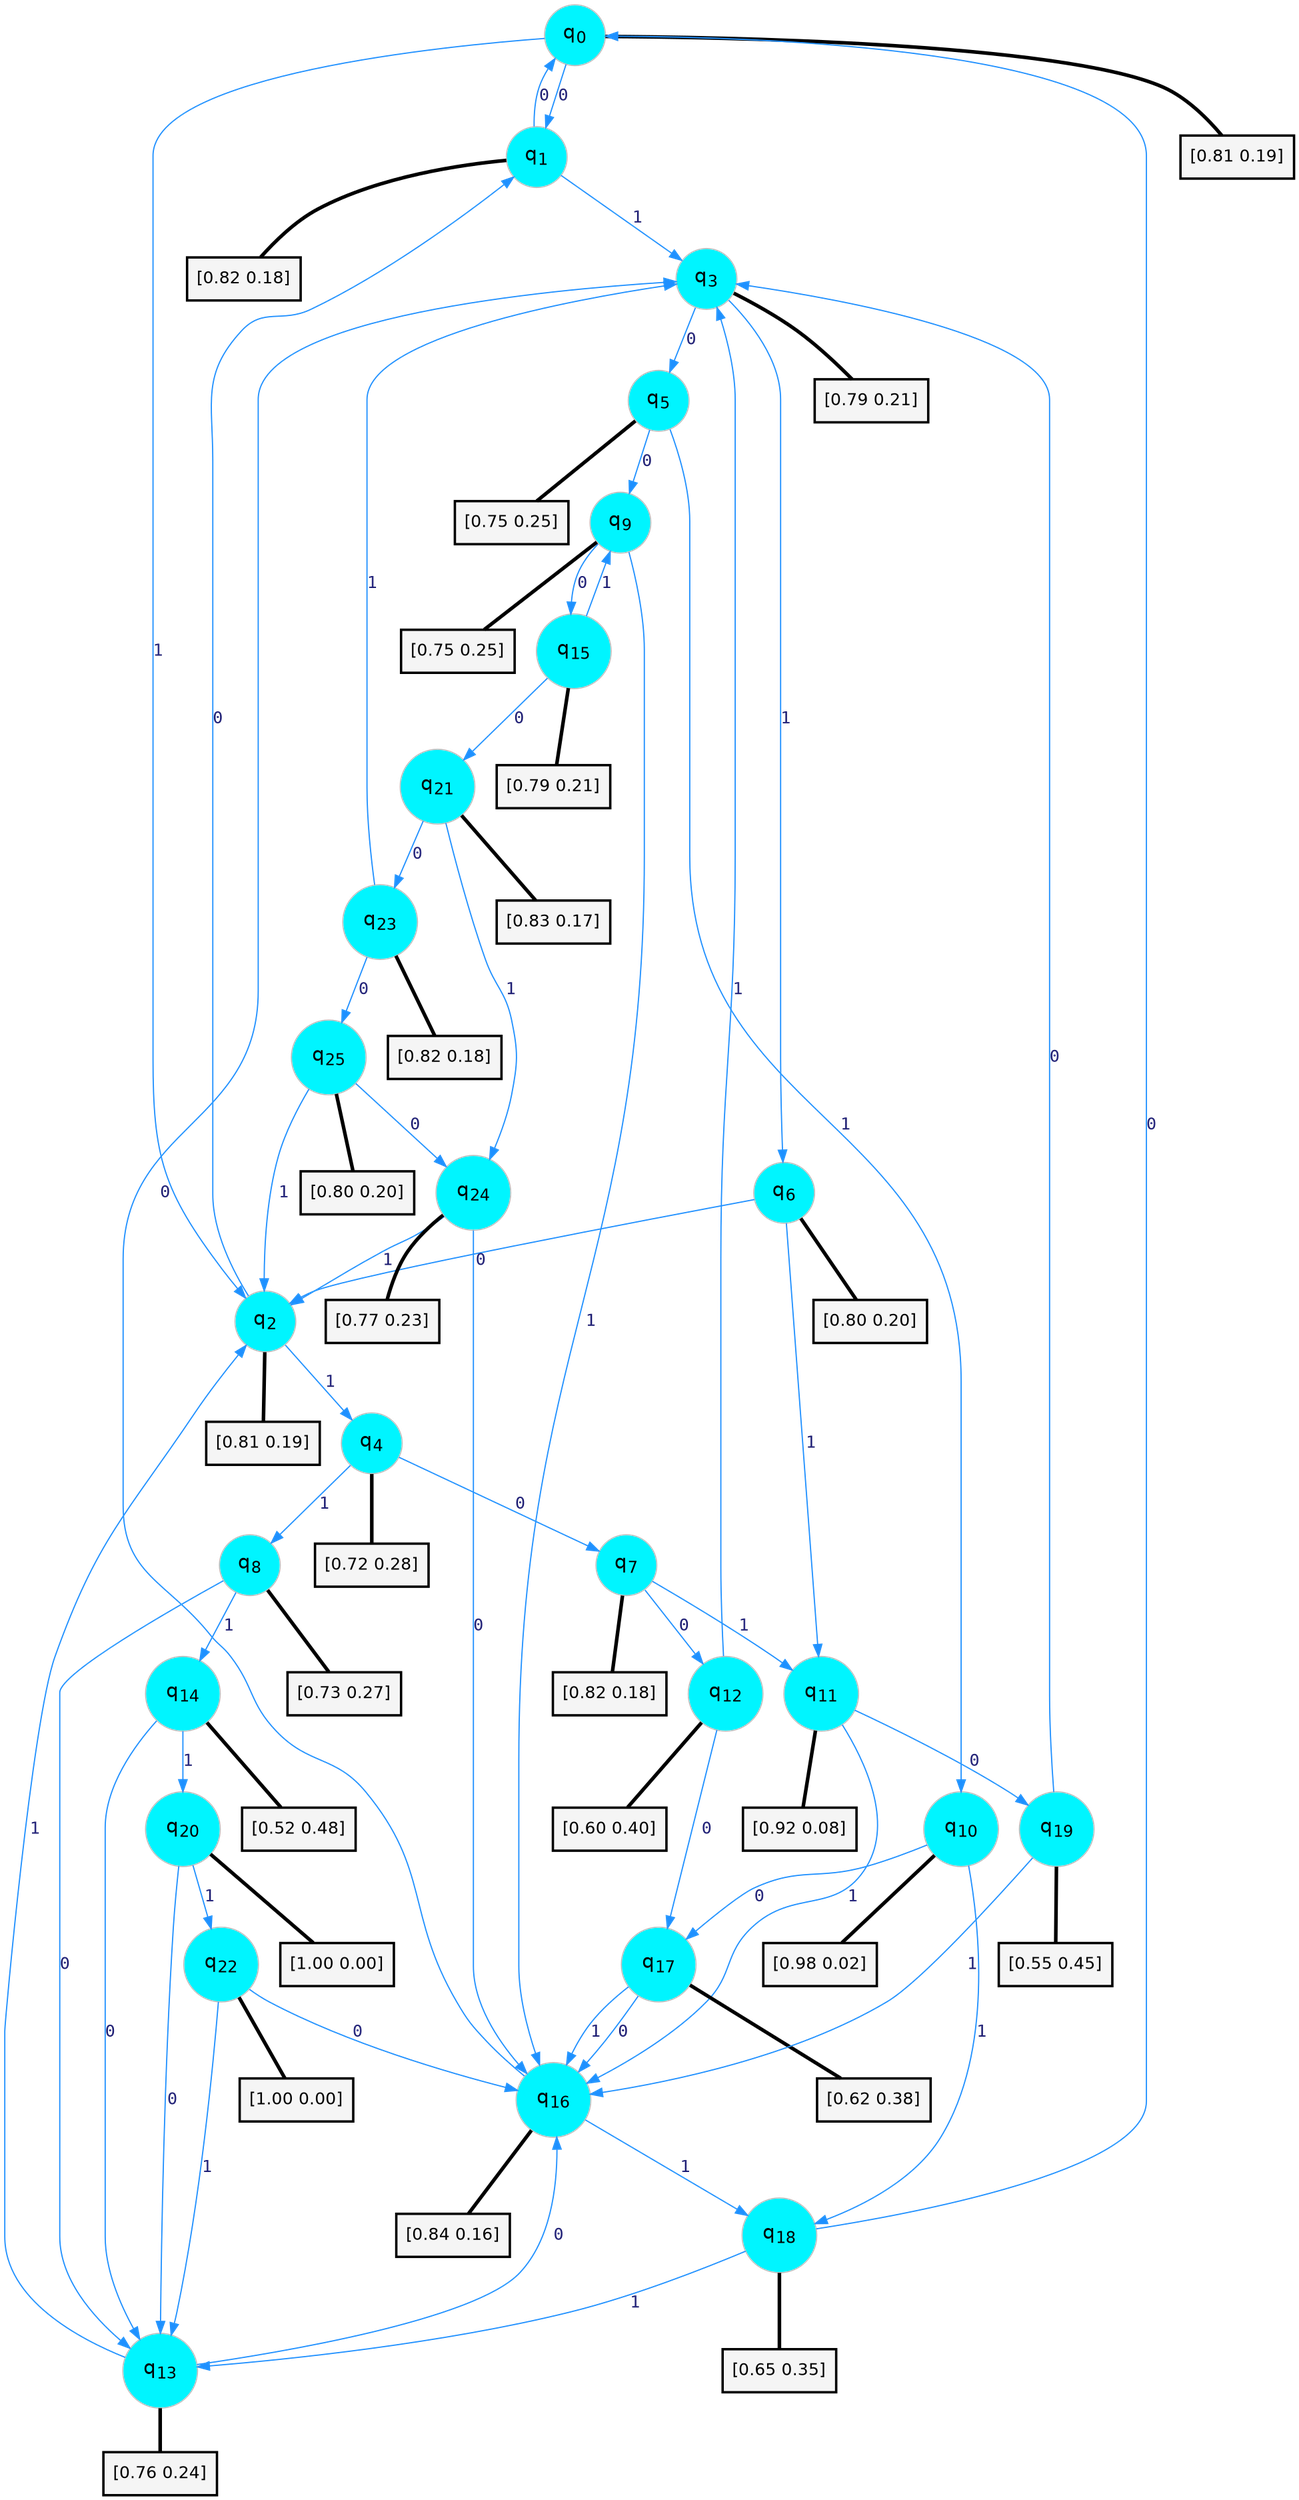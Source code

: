 digraph G {
graph [
bgcolor=transparent, dpi=300, rankdir=TD, size="40,25"];
node [
color=gray, fillcolor=turquoise1, fontcolor=black, fontname=Helvetica, fontsize=16, fontweight=bold, shape=circle, style=filled];
edge [
arrowsize=1, color=dodgerblue1, fontcolor=midnightblue, fontname=courier, fontweight=bold, penwidth=1, style=solid, weight=20];
0[label=<q<SUB>0</SUB>>];
1[label=<q<SUB>1</SUB>>];
2[label=<q<SUB>2</SUB>>];
3[label=<q<SUB>3</SUB>>];
4[label=<q<SUB>4</SUB>>];
5[label=<q<SUB>5</SUB>>];
6[label=<q<SUB>6</SUB>>];
7[label=<q<SUB>7</SUB>>];
8[label=<q<SUB>8</SUB>>];
9[label=<q<SUB>9</SUB>>];
10[label=<q<SUB>10</SUB>>];
11[label=<q<SUB>11</SUB>>];
12[label=<q<SUB>12</SUB>>];
13[label=<q<SUB>13</SUB>>];
14[label=<q<SUB>14</SUB>>];
15[label=<q<SUB>15</SUB>>];
16[label=<q<SUB>16</SUB>>];
17[label=<q<SUB>17</SUB>>];
18[label=<q<SUB>18</SUB>>];
19[label=<q<SUB>19</SUB>>];
20[label=<q<SUB>20</SUB>>];
21[label=<q<SUB>21</SUB>>];
22[label=<q<SUB>22</SUB>>];
23[label=<q<SUB>23</SUB>>];
24[label=<q<SUB>24</SUB>>];
25[label=<q<SUB>25</SUB>>];
26[label="[0.81 0.19]", shape=box,fontcolor=black, fontname=Helvetica, fontsize=14, penwidth=2, fillcolor=whitesmoke,color=black];
27[label="[0.82 0.18]", shape=box,fontcolor=black, fontname=Helvetica, fontsize=14, penwidth=2, fillcolor=whitesmoke,color=black];
28[label="[0.81 0.19]", shape=box,fontcolor=black, fontname=Helvetica, fontsize=14, penwidth=2, fillcolor=whitesmoke,color=black];
29[label="[0.79 0.21]", shape=box,fontcolor=black, fontname=Helvetica, fontsize=14, penwidth=2, fillcolor=whitesmoke,color=black];
30[label="[0.72 0.28]", shape=box,fontcolor=black, fontname=Helvetica, fontsize=14, penwidth=2, fillcolor=whitesmoke,color=black];
31[label="[0.75 0.25]", shape=box,fontcolor=black, fontname=Helvetica, fontsize=14, penwidth=2, fillcolor=whitesmoke,color=black];
32[label="[0.80 0.20]", shape=box,fontcolor=black, fontname=Helvetica, fontsize=14, penwidth=2, fillcolor=whitesmoke,color=black];
33[label="[0.82 0.18]", shape=box,fontcolor=black, fontname=Helvetica, fontsize=14, penwidth=2, fillcolor=whitesmoke,color=black];
34[label="[0.73 0.27]", shape=box,fontcolor=black, fontname=Helvetica, fontsize=14, penwidth=2, fillcolor=whitesmoke,color=black];
35[label="[0.75 0.25]", shape=box,fontcolor=black, fontname=Helvetica, fontsize=14, penwidth=2, fillcolor=whitesmoke,color=black];
36[label="[0.98 0.02]", shape=box,fontcolor=black, fontname=Helvetica, fontsize=14, penwidth=2, fillcolor=whitesmoke,color=black];
37[label="[0.92 0.08]", shape=box,fontcolor=black, fontname=Helvetica, fontsize=14, penwidth=2, fillcolor=whitesmoke,color=black];
38[label="[0.60 0.40]", shape=box,fontcolor=black, fontname=Helvetica, fontsize=14, penwidth=2, fillcolor=whitesmoke,color=black];
39[label="[0.76 0.24]", shape=box,fontcolor=black, fontname=Helvetica, fontsize=14, penwidth=2, fillcolor=whitesmoke,color=black];
40[label="[0.52 0.48]", shape=box,fontcolor=black, fontname=Helvetica, fontsize=14, penwidth=2, fillcolor=whitesmoke,color=black];
41[label="[0.79 0.21]", shape=box,fontcolor=black, fontname=Helvetica, fontsize=14, penwidth=2, fillcolor=whitesmoke,color=black];
42[label="[0.84 0.16]", shape=box,fontcolor=black, fontname=Helvetica, fontsize=14, penwidth=2, fillcolor=whitesmoke,color=black];
43[label="[0.62 0.38]", shape=box,fontcolor=black, fontname=Helvetica, fontsize=14, penwidth=2, fillcolor=whitesmoke,color=black];
44[label="[0.65 0.35]", shape=box,fontcolor=black, fontname=Helvetica, fontsize=14, penwidth=2, fillcolor=whitesmoke,color=black];
45[label="[0.55 0.45]", shape=box,fontcolor=black, fontname=Helvetica, fontsize=14, penwidth=2, fillcolor=whitesmoke,color=black];
46[label="[1.00 0.00]", shape=box,fontcolor=black, fontname=Helvetica, fontsize=14, penwidth=2, fillcolor=whitesmoke,color=black];
47[label="[0.83 0.17]", shape=box,fontcolor=black, fontname=Helvetica, fontsize=14, penwidth=2, fillcolor=whitesmoke,color=black];
48[label="[1.00 0.00]", shape=box,fontcolor=black, fontname=Helvetica, fontsize=14, penwidth=2, fillcolor=whitesmoke,color=black];
49[label="[0.82 0.18]", shape=box,fontcolor=black, fontname=Helvetica, fontsize=14, penwidth=2, fillcolor=whitesmoke,color=black];
50[label="[0.77 0.23]", shape=box,fontcolor=black, fontname=Helvetica, fontsize=14, penwidth=2, fillcolor=whitesmoke,color=black];
51[label="[0.80 0.20]", shape=box,fontcolor=black, fontname=Helvetica, fontsize=14, penwidth=2, fillcolor=whitesmoke,color=black];
0->1 [label=0];
0->2 [label=1];
0->26 [arrowhead=none, penwidth=3,color=black];
1->0 [label=0];
1->3 [label=1];
1->27 [arrowhead=none, penwidth=3,color=black];
2->1 [label=0];
2->4 [label=1];
2->28 [arrowhead=none, penwidth=3,color=black];
3->5 [label=0];
3->6 [label=1];
3->29 [arrowhead=none, penwidth=3,color=black];
4->7 [label=0];
4->8 [label=1];
4->30 [arrowhead=none, penwidth=3,color=black];
5->9 [label=0];
5->10 [label=1];
5->31 [arrowhead=none, penwidth=3,color=black];
6->2 [label=0];
6->11 [label=1];
6->32 [arrowhead=none, penwidth=3,color=black];
7->12 [label=0];
7->11 [label=1];
7->33 [arrowhead=none, penwidth=3,color=black];
8->13 [label=0];
8->14 [label=1];
8->34 [arrowhead=none, penwidth=3,color=black];
9->15 [label=0];
9->16 [label=1];
9->35 [arrowhead=none, penwidth=3,color=black];
10->17 [label=0];
10->18 [label=1];
10->36 [arrowhead=none, penwidth=3,color=black];
11->19 [label=0];
11->16 [label=1];
11->37 [arrowhead=none, penwidth=3,color=black];
12->17 [label=0];
12->3 [label=1];
12->38 [arrowhead=none, penwidth=3,color=black];
13->16 [label=0];
13->2 [label=1];
13->39 [arrowhead=none, penwidth=3,color=black];
14->13 [label=0];
14->20 [label=1];
14->40 [arrowhead=none, penwidth=3,color=black];
15->21 [label=0];
15->9 [label=1];
15->41 [arrowhead=none, penwidth=3,color=black];
16->3 [label=0];
16->18 [label=1];
16->42 [arrowhead=none, penwidth=3,color=black];
17->16 [label=0];
17->16 [label=1];
17->43 [arrowhead=none, penwidth=3,color=black];
18->0 [label=0];
18->13 [label=1];
18->44 [arrowhead=none, penwidth=3,color=black];
19->3 [label=0];
19->16 [label=1];
19->45 [arrowhead=none, penwidth=3,color=black];
20->13 [label=0];
20->22 [label=1];
20->46 [arrowhead=none, penwidth=3,color=black];
21->23 [label=0];
21->24 [label=1];
21->47 [arrowhead=none, penwidth=3,color=black];
22->16 [label=0];
22->13 [label=1];
22->48 [arrowhead=none, penwidth=3,color=black];
23->25 [label=0];
23->3 [label=1];
23->49 [arrowhead=none, penwidth=3,color=black];
24->16 [label=0];
24->2 [label=1];
24->50 [arrowhead=none, penwidth=3,color=black];
25->24 [label=0];
25->2 [label=1];
25->51 [arrowhead=none, penwidth=3,color=black];
}

